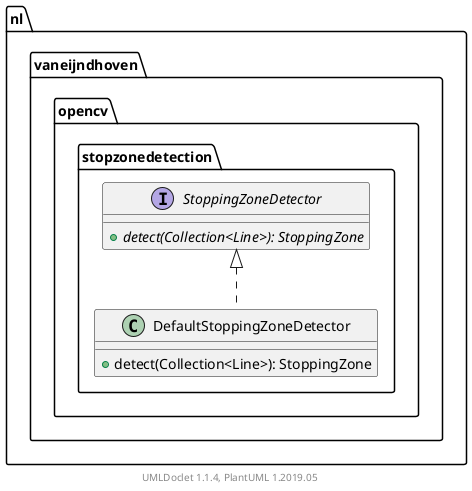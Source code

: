 @startuml

    namespace nl.vaneijndhoven.opencv.stopzonedetection {

        interface StoppingZoneDetector [[StoppingZoneDetector.html]] {
            {abstract} +detect(Collection<Line>): StoppingZone
        }

        class DefaultStoppingZoneDetector [[DefaultStoppingZoneDetector.html]] {
            +detect(Collection<Line>): StoppingZone
        }

        StoppingZoneDetector <|.. DefaultStoppingZoneDetector

    }


    center footer UMLDoclet 1.1.4, PlantUML 1.2019.05
@enduml
